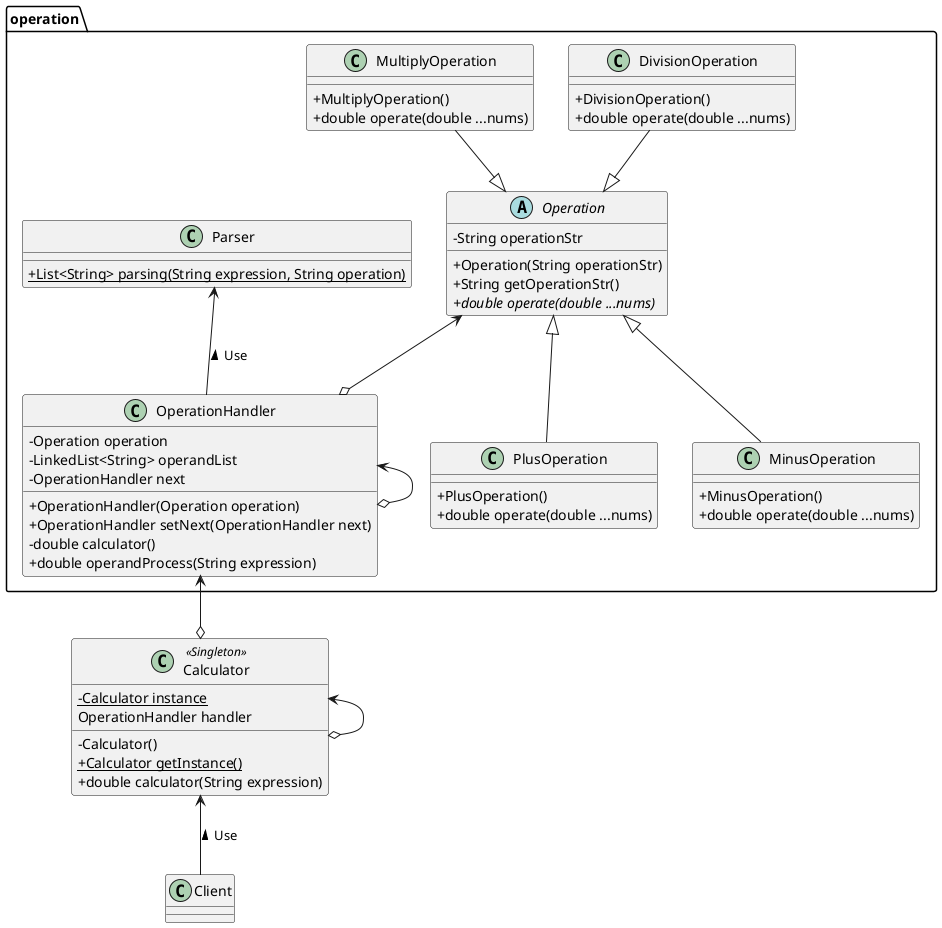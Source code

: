 @startuml
skinparam classAttributeIconSize 0

class Calculator << Singleton >> {
	- {static} Calculator instance
	OperationHandler handler

	-Calculator()
	+{static} Calculator getInstance()
	+ double calculator(String expression)
}


package operation {
class Parser {
	+ {static} List<String> parsing(String expression, String operation)
}

class OperationHandler {
	-Operation operation
	-LinkedList<String> operandList
	-OperationHandler next

	+OperationHandler(Operation operation)
	+OperationHandler setNext(OperationHandler next)
	-double calculator()
	+double operandProcess(String expression)
}


abstract class Operation {
	- String operationStr

	+Operation(String operationStr)
	+String getOperationStr()
	+ {abstract} double operate(double ...nums)
}

class PlusOperation {
	+ PlusOperation()
	+double operate(double ...nums)
}

class MinusOperation {
	+ MinusOperation()
	+double operate(double ...nums)
}

class MultiplyOperation {
	+ MultiplyOperation()
	+double operate(double ...nums)
}

class DivisionOperation {
	+ DivisionOperation()
	+double operate(double ...nums)
}
}


Operation <|-- PlusOperation
Operation <|-- MinusOperation
Operation <|-up- MultiplyOperation
Operation <|-up- DivisionOperation

Calculator <--o Calculator
Calculator <-- Client : Use <

OperationHandler <--o OperationHandler
OperationHandler <-down-o Calculator
Parser <-down- OperationHandler : Use <
Operation <--o OperationHandler


@enduml